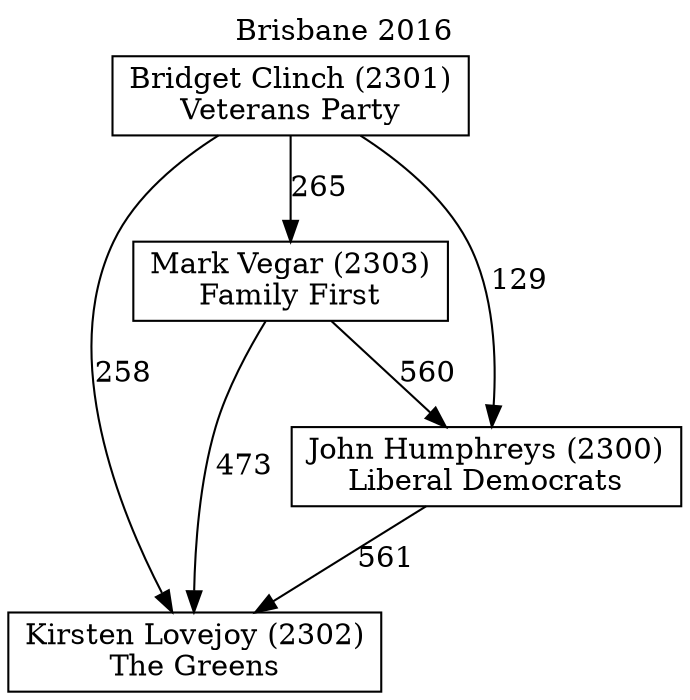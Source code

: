 // House preference flow
digraph "Kirsten Lovejoy (2302)_Brisbane_2016" {
	graph [label="Brisbane 2016" labelloc=t mclimit=10]
	node [shape=box]
	"Mark Vegar (2303)" [label="Mark Vegar (2303)
Family First"]
	"Kirsten Lovejoy (2302)" [label="Kirsten Lovejoy (2302)
The Greens"]
	"Bridget Clinch (2301)" [label="Bridget Clinch (2301)
Veterans Party"]
	"John Humphreys (2300)" [label="John Humphreys (2300)
Liberal Democrats"]
	"Mark Vegar (2303)" -> "John Humphreys (2300)" [label=560]
	"Bridget Clinch (2301)" -> "John Humphreys (2300)" [label=129]
	"John Humphreys (2300)" -> "Kirsten Lovejoy (2302)" [label=561]
	"Mark Vegar (2303)" -> "Kirsten Lovejoy (2302)" [label=473]
	"Bridget Clinch (2301)" -> "Mark Vegar (2303)" [label=265]
	"Bridget Clinch (2301)" -> "Kirsten Lovejoy (2302)" [label=258]
}
